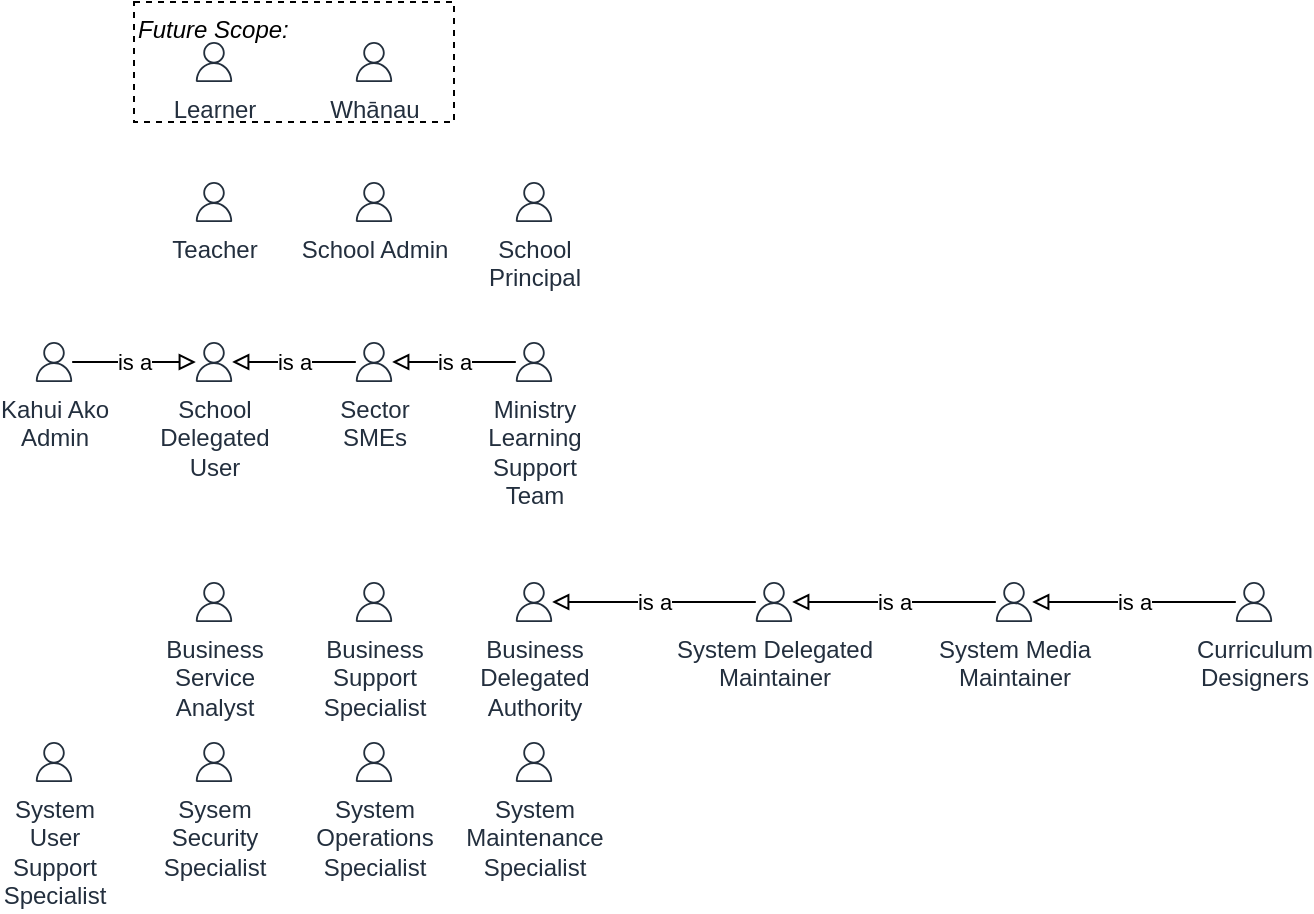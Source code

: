 <mxfile version="20.3.0" type="device"><diagram id="oPqhw2wFDtOs59Qqi_9M" name="Page-1"><mxGraphModel dx="782" dy="549" grid="1" gridSize="10" guides="1" tooltips="1" connect="1" arrows="1" fold="1" page="1" pageScale="1" pageWidth="827" pageHeight="1169" math="0" shadow="0"><root><mxCell id="0"/><mxCell id="1" parent="0"/><mxCell id="GlhSjL6GJGQvZf5tZ3qA-15" value="Teacher" style="sketch=0;outlineConnect=0;fontColor=#232F3E;gradientColor=none;fillColor=#232F3D;strokeColor=none;dashed=0;verticalLabelPosition=bottom;verticalAlign=top;align=center;html=1;fontSize=12;fontStyle=0;aspect=fixed;pointerEvents=1;shape=mxgraph.aws4.user;" parent="1" vertex="1"><mxGeometry x="130" y="210" width="20" height="20" as="geometry"/></mxCell><mxCell id="GlhSjL6GJGQvZf5tZ3qA-16" value="School Admin" style="sketch=0;outlineConnect=0;fontColor=#232F3E;gradientColor=none;fillColor=#232F3D;strokeColor=none;dashed=0;verticalLabelPosition=bottom;verticalAlign=top;align=center;html=1;fontSize=12;fontStyle=0;aspect=fixed;pointerEvents=1;shape=mxgraph.aws4.user;" parent="1" vertex="1"><mxGeometry x="210" y="210" width="20" height="20" as="geometry"/></mxCell><mxCell id="GlhSjL6GJGQvZf5tZ3qA-17" value="Business&lt;br&gt;Delegated&lt;br&gt;Authority" style="sketch=0;outlineConnect=0;fontColor=#232F3E;gradientColor=none;fillColor=#232F3D;strokeColor=none;dashed=0;verticalLabelPosition=bottom;verticalAlign=top;align=center;html=1;fontSize=12;fontStyle=0;aspect=fixed;pointerEvents=1;shape=mxgraph.aws4.user;" parent="1" vertex="1"><mxGeometry x="290" y="410" width="20" height="20" as="geometry"/></mxCell><mxCell id="GlhSjL6GJGQvZf5tZ3qA-18" value="Business&lt;br&gt;Support&lt;br&gt;Specialist" style="sketch=0;outlineConnect=0;fontColor=#232F3E;gradientColor=none;fillColor=#232F3D;strokeColor=none;dashed=0;verticalLabelPosition=bottom;verticalAlign=top;align=center;html=1;fontSize=12;fontStyle=0;aspect=fixed;pointerEvents=1;shape=mxgraph.aws4.user;" parent="1" vertex="1"><mxGeometry x="210" y="410" width="20" height="20" as="geometry"/></mxCell><mxCell id="GlhSjL6GJGQvZf5tZ3qA-19" value="Business&lt;br&gt;Service&lt;br&gt;Analyst" style="sketch=0;outlineConnect=0;fontColor=#232F3E;gradientColor=none;fillColor=#232F3D;strokeColor=none;dashed=0;verticalLabelPosition=bottom;verticalAlign=top;align=center;html=1;fontSize=12;fontStyle=0;aspect=fixed;pointerEvents=1;shape=mxgraph.aws4.user;" parent="1" vertex="1"><mxGeometry x="130" y="410" width="20" height="20" as="geometry"/></mxCell><mxCell id="GlhSjL6GJGQvZf5tZ3qA-20" value="System&lt;br&gt;User&lt;br&gt;Support&lt;br&gt;Specialist" style="sketch=0;outlineConnect=0;fontColor=#232F3E;gradientColor=none;fillColor=#232F3D;strokeColor=none;dashed=0;verticalLabelPosition=bottom;verticalAlign=top;align=center;html=1;fontSize=12;fontStyle=0;aspect=fixed;pointerEvents=1;shape=mxgraph.aws4.user;" parent="1" vertex="1"><mxGeometry x="50" y="490" width="20" height="20" as="geometry"/></mxCell><mxCell id="GlhSjL6GJGQvZf5tZ3qA-21" value="Sysem&lt;br&gt;Security&lt;br&gt;Specialist" style="sketch=0;outlineConnect=0;fontColor=#232F3E;gradientColor=none;fillColor=#232F3D;strokeColor=none;dashed=0;verticalLabelPosition=bottom;verticalAlign=top;align=center;html=1;fontSize=12;fontStyle=0;aspect=fixed;pointerEvents=1;shape=mxgraph.aws4.user;" parent="1" vertex="1"><mxGeometry x="130" y="490" width="20" height="20" as="geometry"/></mxCell><mxCell id="GlhSjL6GJGQvZf5tZ3qA-22" value="System&lt;br&gt;Operations&lt;br&gt;Specialist" style="sketch=0;outlineConnect=0;fontColor=#232F3E;gradientColor=none;fillColor=#232F3D;strokeColor=none;dashed=0;verticalLabelPosition=bottom;verticalAlign=top;align=center;html=1;fontSize=12;fontStyle=0;aspect=fixed;pointerEvents=1;shape=mxgraph.aws4.user;" parent="1" vertex="1"><mxGeometry x="210" y="490" width="20" height="20" as="geometry"/></mxCell><mxCell id="GlhSjL6GJGQvZf5tZ3qA-23" value="System&lt;br&gt;Maintenance&lt;br&gt;Specialist" style="sketch=0;outlineConnect=0;fontColor=#232F3E;gradientColor=none;fillColor=#232F3D;strokeColor=none;dashed=0;verticalLabelPosition=bottom;verticalAlign=top;align=center;html=1;fontSize=12;fontStyle=0;aspect=fixed;pointerEvents=1;shape=mxgraph.aws4.user;" parent="1" vertex="1"><mxGeometry x="290" y="490" width="20" height="20" as="geometry"/></mxCell><mxCell id="GlhSjL6GJGQvZf5tZ3qA-25" value="School &lt;br&gt;Delegated&lt;br&gt;User" style="sketch=0;outlineConnect=0;fontColor=#232F3E;gradientColor=none;fillColor=#232F3D;strokeColor=none;dashed=0;verticalLabelPosition=bottom;verticalAlign=top;align=center;html=1;fontSize=12;fontStyle=0;aspect=fixed;pointerEvents=1;shape=mxgraph.aws4.user;" parent="1" vertex="1"><mxGeometry x="130" y="290" width="20" height="20" as="geometry"/></mxCell><mxCell id="GlhSjL6GJGQvZf5tZ3qA-27" value="&lt;i&gt;Future Scope:&lt;/i&gt;" style="rounded=0;whiteSpace=wrap;html=1;strokeColor=default;fillColor=default;dashed=1;container=1;collapsible=0;recursiveResize=0;verticalAlign=top;align=left;" parent="1" vertex="1"><mxGeometry x="100" y="120" width="160" height="60" as="geometry"/></mxCell><mxCell id="GlhSjL6GJGQvZf5tZ3qA-24" value="Whānau" style="sketch=0;outlineConnect=0;fontColor=#232F3E;gradientColor=none;fillColor=#232F3D;strokeColor=none;dashed=0;verticalLabelPosition=bottom;verticalAlign=top;align=center;html=1;fontSize=12;fontStyle=0;aspect=fixed;pointerEvents=1;shape=mxgraph.aws4.user;" parent="GlhSjL6GJGQvZf5tZ3qA-27" vertex="1"><mxGeometry x="110" y="20" width="20" height="20" as="geometry"/></mxCell><mxCell id="GlhSjL6GJGQvZf5tZ3qA-14" value="Learner" style="sketch=0;outlineConnect=0;fontColor=#232F3E;gradientColor=none;fillColor=#232F3D;strokeColor=none;dashed=0;verticalLabelPosition=bottom;verticalAlign=top;align=center;html=1;fontSize=12;fontStyle=0;aspect=fixed;pointerEvents=1;shape=mxgraph.aws4.user;" parent="GlhSjL6GJGQvZf5tZ3qA-27" vertex="1"><mxGeometry x="30" y="20" width="20" height="20" as="geometry"/></mxCell><mxCell id="GlhSjL6GJGQvZf5tZ3qA-29" value="is a" style="edgeStyle=orthogonalEdgeStyle;rounded=0;orthogonalLoop=1;jettySize=auto;html=1;endArrow=block;endFill=0;" parent="1" source="GlhSjL6GJGQvZf5tZ3qA-28" target="GlhSjL6GJGQvZf5tZ3qA-25" edge="1"><mxGeometry relative="1" as="geometry"/></mxCell><mxCell id="GlhSjL6GJGQvZf5tZ3qA-28" value="Sector&lt;br&gt;SMEs" style="sketch=0;outlineConnect=0;fontColor=#232F3E;gradientColor=none;fillColor=#232F3D;strokeColor=none;dashed=0;verticalLabelPosition=bottom;verticalAlign=top;align=center;html=1;fontSize=12;fontStyle=0;aspect=fixed;pointerEvents=1;shape=mxgraph.aws4.user;" parent="1" vertex="1"><mxGeometry x="210" y="290" width="20" height="20" as="geometry"/></mxCell><mxCell id="GlhSjL6GJGQvZf5tZ3qA-35" value="is a" style="edgeStyle=orthogonalEdgeStyle;rounded=0;orthogonalLoop=1;jettySize=auto;html=1;endArrow=block;endFill=0;" parent="1" source="GlhSjL6GJGQvZf5tZ3qA-33" target="GlhSjL6GJGQvZf5tZ3qA-34" edge="1"><mxGeometry relative="1" as="geometry"/></mxCell><mxCell id="GlhSjL6GJGQvZf5tZ3qA-33" value="System Media&lt;br&gt;Maintainer" style="sketch=0;outlineConnect=0;fontColor=#232F3E;gradientColor=none;fillColor=#232F3D;strokeColor=none;dashed=0;verticalLabelPosition=bottom;verticalAlign=top;align=center;html=1;fontSize=12;fontStyle=0;aspect=fixed;pointerEvents=1;shape=mxgraph.aws4.user;" parent="1" vertex="1"><mxGeometry x="530" y="410" width="20" height="20" as="geometry"/></mxCell><mxCell id="GlhSjL6GJGQvZf5tZ3qA-37" value="is a" style="edgeStyle=orthogonalEdgeStyle;rounded=0;orthogonalLoop=1;jettySize=auto;html=1;endArrow=block;endFill=0;" parent="1" source="GlhSjL6GJGQvZf5tZ3qA-34" target="GlhSjL6GJGQvZf5tZ3qA-17" edge="1"><mxGeometry relative="1" as="geometry"/></mxCell><mxCell id="GlhSjL6GJGQvZf5tZ3qA-34" value="System Delegated&lt;br&gt;Maintainer" style="sketch=0;outlineConnect=0;fontColor=#232F3E;gradientColor=none;fillColor=#232F3D;strokeColor=none;dashed=0;verticalLabelPosition=bottom;verticalAlign=top;align=center;html=1;fontSize=12;fontStyle=0;aspect=fixed;pointerEvents=1;shape=mxgraph.aws4.user;" parent="1" vertex="1"><mxGeometry x="410" y="410" width="20" height="20" as="geometry"/></mxCell><mxCell id="GlhSjL6GJGQvZf5tZ3qA-39" value="is a" style="edgeStyle=orthogonalEdgeStyle;rounded=0;orthogonalLoop=1;jettySize=auto;html=1;endArrow=block;endFill=0;" parent="1" source="GlhSjL6GJGQvZf5tZ3qA-38" target="GlhSjL6GJGQvZf5tZ3qA-28" edge="1"><mxGeometry relative="1" as="geometry"/></mxCell><mxCell id="GlhSjL6GJGQvZf5tZ3qA-38" value="Ministry&lt;br&gt;Learning&lt;br&gt;Support&lt;br&gt;Team" style="sketch=0;outlineConnect=0;fontColor=#232F3E;gradientColor=none;fillColor=#232F3D;strokeColor=none;dashed=0;verticalLabelPosition=bottom;verticalAlign=top;align=center;html=1;fontSize=12;fontStyle=0;aspect=fixed;pointerEvents=1;shape=mxgraph.aws4.user;" parent="1" vertex="1"><mxGeometry x="290" y="290" width="20" height="20" as="geometry"/></mxCell><mxCell id="GlhSjL6GJGQvZf5tZ3qA-42" value="is a" style="edgeStyle=orthogonalEdgeStyle;rounded=0;orthogonalLoop=1;jettySize=auto;html=1;endArrow=block;endFill=0;" parent="1" source="GlhSjL6GJGQvZf5tZ3qA-40" target="GlhSjL6GJGQvZf5tZ3qA-25" edge="1"><mxGeometry relative="1" as="geometry"/></mxCell><mxCell id="GlhSjL6GJGQvZf5tZ3qA-40" value="Kahui Ako&lt;br&gt;Admin" style="sketch=0;outlineConnect=0;fontColor=#232F3E;gradientColor=none;fillColor=#232F3D;strokeColor=none;dashed=0;verticalLabelPosition=bottom;verticalAlign=top;align=center;html=1;fontSize=12;fontStyle=0;aspect=fixed;pointerEvents=1;shape=mxgraph.aws4.user;" parent="1" vertex="1"><mxGeometry x="50" y="290" width="20" height="20" as="geometry"/></mxCell><mxCell id="GlhSjL6GJGQvZf5tZ3qA-41" value="School&lt;br&gt;Principal" style="sketch=0;outlineConnect=0;fontColor=#232F3E;gradientColor=none;fillColor=#232F3D;strokeColor=none;dashed=0;verticalLabelPosition=bottom;verticalAlign=top;align=center;html=1;fontSize=12;fontStyle=0;aspect=fixed;pointerEvents=1;shape=mxgraph.aws4.user;" parent="1" vertex="1"><mxGeometry x="290" y="210" width="20" height="20" as="geometry"/></mxCell><mxCell id="GlhSjL6GJGQvZf5tZ3qA-44" value="is a" style="edgeStyle=orthogonalEdgeStyle;rounded=0;orthogonalLoop=1;jettySize=auto;html=1;endArrow=block;endFill=0;" parent="1" source="GlhSjL6GJGQvZf5tZ3qA-43" target="GlhSjL6GJGQvZf5tZ3qA-33" edge="1"><mxGeometry relative="1" as="geometry"/></mxCell><mxCell id="GlhSjL6GJGQvZf5tZ3qA-43" value="Curriculum&lt;br&gt;Designers" style="sketch=0;outlineConnect=0;fontColor=#232F3E;gradientColor=none;fillColor=#232F3D;strokeColor=none;dashed=0;verticalLabelPosition=bottom;verticalAlign=top;align=center;html=1;fontSize=12;fontStyle=0;aspect=fixed;pointerEvents=1;shape=mxgraph.aws4.user;" parent="1" vertex="1"><mxGeometry x="650" y="410" width="20" height="20" as="geometry"/></mxCell></root></mxGraphModel></diagram></mxfile>